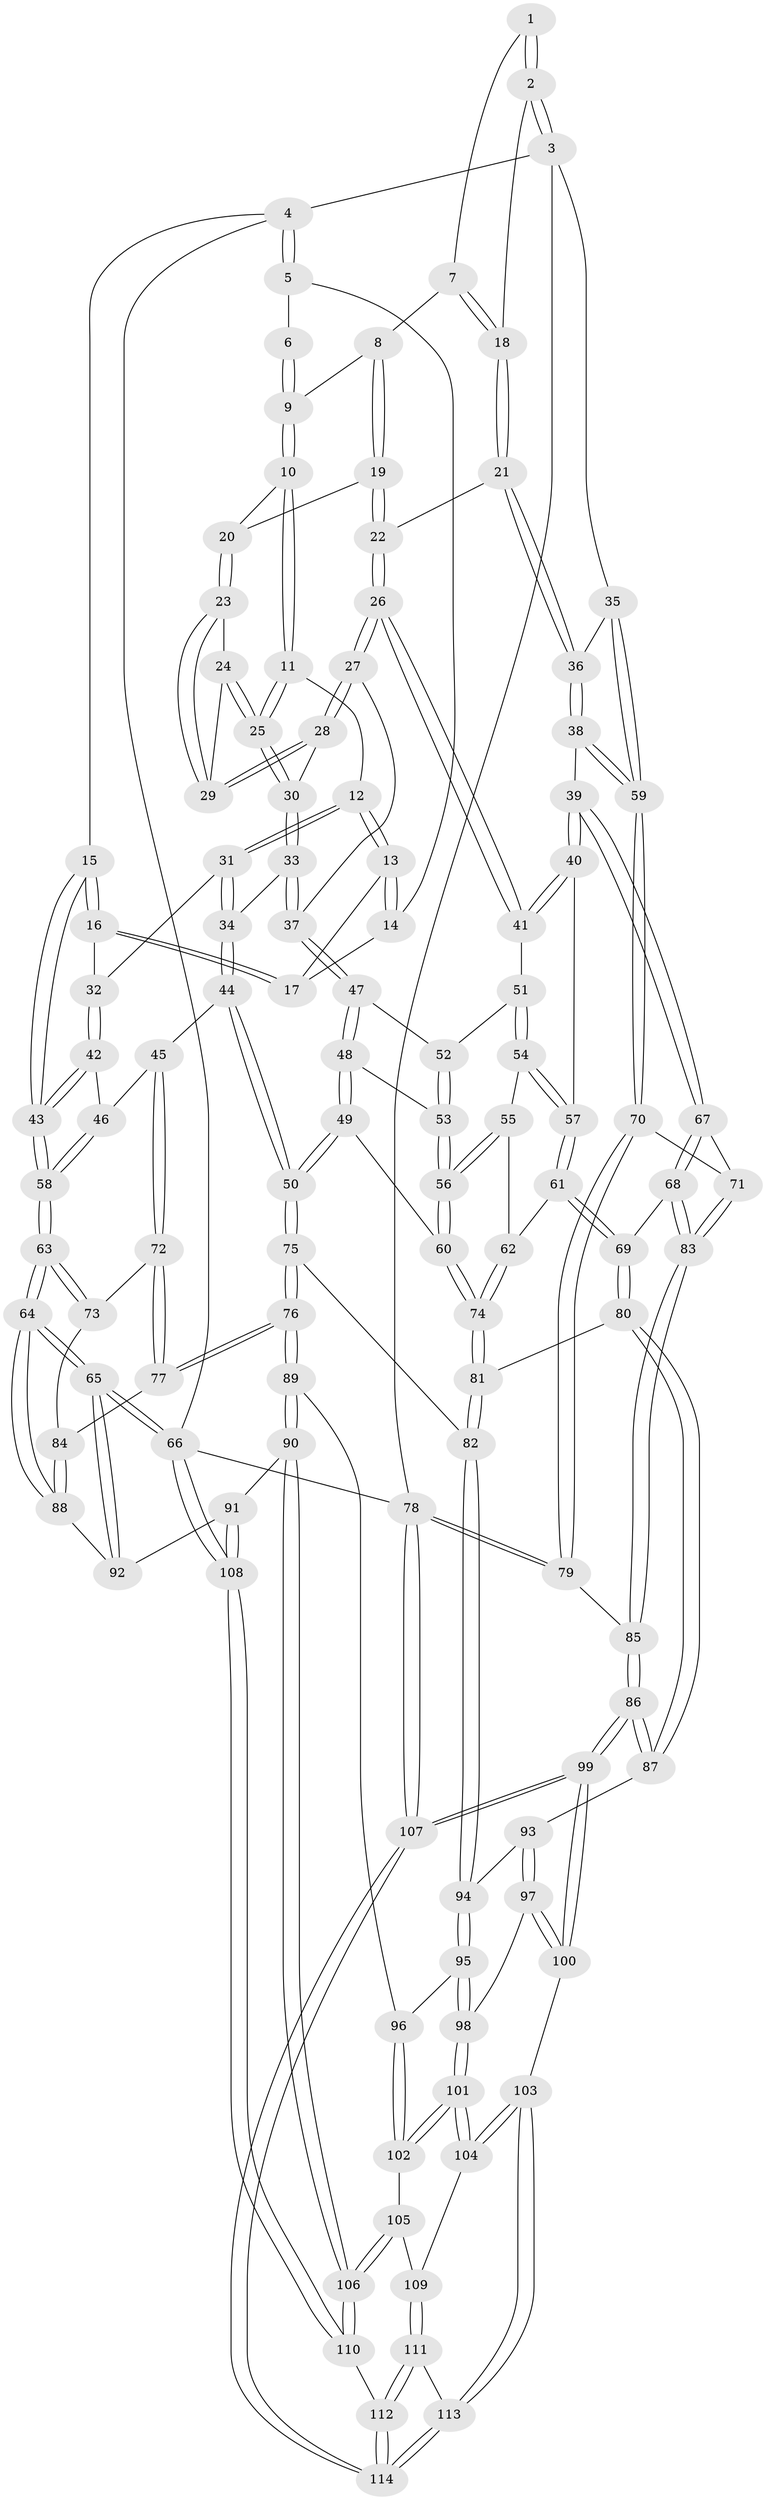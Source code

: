 // Generated by graph-tools (version 1.1) at 2025/51/03/09/25 03:51:12]
// undirected, 114 vertices, 282 edges
graph export_dot {
graph [start="1"]
  node [color=gray90,style=filled];
  1 [pos="+0.6254898525504329+0"];
  2 [pos="+1+0"];
  3 [pos="+1+0"];
  4 [pos="+0+0"];
  5 [pos="+0.29656153175013483+0"];
  6 [pos="+0.3695037768994115+0"];
  7 [pos="+0.6172621131715583+0"];
  8 [pos="+0.5571550588603484+0.05184576743957635"];
  9 [pos="+0.4013782943317506+0"];
  10 [pos="+0.4277274384675261+0.06249192001975343"];
  11 [pos="+0.36402931498609326+0.1500821488062203"];
  12 [pos="+0.3238275472915658+0.15381092316046768"];
  13 [pos="+0.30753304813395527+0.13967692443216911"];
  14 [pos="+0.28035151067911496+0"];
  15 [pos="+0+0"];
  16 [pos="+0.11073367360058453+0.13947524595428162"];
  17 [pos="+0.20498268115338544+0.11550292662256383"];
  18 [pos="+0.7234878220906809+0.15532749509029573"];
  19 [pos="+0.5470040707472252+0.07366190525776999"];
  20 [pos="+0.5010903064595524+0.0963660084228891"];
  21 [pos="+0.713071258473665+0.20495512750421274"];
  22 [pos="+0.7124270245689737+0.2052865945632465"];
  23 [pos="+0.5044971407324682+0.11364498584349823"];
  24 [pos="+0.4474362730733426+0.17353820028872247"];
  25 [pos="+0.4055541847709984+0.19393408897766562"];
  26 [pos="+0.6462149049438886+0.258243393377424"];
  27 [pos="+0.5815450179074456+0.23502051659828227"];
  28 [pos="+0.5629834839650725+0.22392612663736594"];
  29 [pos="+0.5251851774965092+0.16585035649201108"];
  30 [pos="+0.4212508148058981+0.22360044090416217"];
  31 [pos="+0.2685105033853033+0.26180761205578273"];
  32 [pos="+0.1705610860289385+0.2712372218959136"];
  33 [pos="+0.40536460327312485+0.3118116204197799"];
  34 [pos="+0.32052296750024273+0.31619094351596777"];
  35 [pos="+1+0"];
  36 [pos="+0.8343377263474424+0.26131446445118967"];
  37 [pos="+0.4157316737830702+0.32181444408706006"];
  38 [pos="+0.9139850521960624+0.41284542650167316"];
  39 [pos="+0.8083600440541255+0.47172832829694866"];
  40 [pos="+0.780340593468081+0.4675567693130475"];
  41 [pos="+0.641905643292625+0.27471312247535534"];
  42 [pos="+0.14233303222502874+0.3293826459385814"];
  43 [pos="+0+0.24017158147993986"];
  44 [pos="+0.2704586754388365+0.4766665553955343"];
  45 [pos="+0.19694323477311249+0.4647111944969418"];
  46 [pos="+0.14523629544282807+0.37706971574109355"];
  47 [pos="+0.4346518376925958+0.35343737069047676"];
  48 [pos="+0.4149624074256036+0.4224774594591989"];
  49 [pos="+0.36123439949880126+0.4857048658124563"];
  50 [pos="+0.3083475201361761+0.504820402656021"];
  51 [pos="+0.5925359208195553+0.36639944853361195"];
  52 [pos="+0.5773942318212225+0.372868925828776"];
  53 [pos="+0.5175984339330703+0.45934435324047523"];
  54 [pos="+0.6197478475988862+0.418723472185045"];
  55 [pos="+0.5986083309837534+0.48895727805958134"];
  56 [pos="+0.5096101549031352+0.5337262797328645"];
  57 [pos="+0.698780795372047+0.48558070492452443"];
  58 [pos="+0+0.48858906127895185"];
  59 [pos="+1+0.4876877250361577"];
  60 [pos="+0.5078170199231082+0.5383695038448353"];
  61 [pos="+0.6633413135725266+0.5511143923867405"];
  62 [pos="+0.6310380968930988+0.5493901999999848"];
  63 [pos="+0+0.5451216479148436"];
  64 [pos="+0+0.6066024624058798"];
  65 [pos="+0+0.9831728263709648"];
  66 [pos="+0+1"];
  67 [pos="+0.7958717161935837+0.5677464619274643"];
  68 [pos="+0.7475417455845854+0.618734798451648"];
  69 [pos="+0.6938008873522075+0.6164334223171547"];
  70 [pos="+1+0.5576460898060592"];
  71 [pos="+0.8593623288411686+0.6161510729805382"];
  72 [pos="+0.1526870132368644+0.5085639839135602"];
  73 [pos="+0.010565922801525783+0.551215489217099"];
  74 [pos="+0.5228795096654056+0.5911755364705438"];
  75 [pos="+0.31392863823423084+0.5481131647095822"];
  76 [pos="+0.28816758118944896+0.6779751866753554"];
  77 [pos="+0.16566534571054864+0.6408923930199982"];
  78 [pos="+1+1"];
  79 [pos="+1+0.5860905005302158"];
  80 [pos="+0.6485575821846122+0.671695687282167"];
  81 [pos="+0.5155165007916988+0.628862833193189"];
  82 [pos="+0.5035729654567517+0.6414739277257876"];
  83 [pos="+0.8156344342536023+0.7452462481160631"];
  84 [pos="+0.1266086226976752+0.6629192067084844"];
  85 [pos="+0.8198251614376456+0.7700097606071413"];
  86 [pos="+0.7965749084922262+0.8267940472574484"];
  87 [pos="+0.6535215720401233+0.6950662833170176"];
  88 [pos="+0.09967075492489036+0.7195931972922357"];
  89 [pos="+0.3128351792345138+0.7494445277293108"];
  90 [pos="+0.26317178605190594+0.8145116835533727"];
  91 [pos="+0.17246751301570323+0.8216297820360576"];
  92 [pos="+0.10799032338107355+0.7478765311980042"];
  93 [pos="+0.619424315803773+0.7362156697236221"];
  94 [pos="+0.4909272750698225+0.6700066745765685"];
  95 [pos="+0.47776358887006615+0.6962300377218572"];
  96 [pos="+0.3368549360190389+0.7497524966622674"];
  97 [pos="+0.5812079048784721+0.7959649871668002"];
  98 [pos="+0.5482100884850131+0.8030801456628899"];
  99 [pos="+0.7958848698842723+0.8445380840257272"];
  100 [pos="+0.7293883397803911+0.8513560529665374"];
  101 [pos="+0.5196869130534447+0.8725940726253962"];
  102 [pos="+0.44446647099020814+0.8542669540545031"];
  103 [pos="+0.595048411772813+0.9357349398363574"];
  104 [pos="+0.5213282792707209+0.8789867625105012"];
  105 [pos="+0.39735702440548637+0.9091206817850292"];
  106 [pos="+0.3058628500452531+0.947836302697442"];
  107 [pos="+1+1"];
  108 [pos="+0+1"];
  109 [pos="+0.4767674791000405+0.9474546662972686"];
  110 [pos="+0.30311584776096573+1"];
  111 [pos="+0.4401767631320554+1"];
  112 [pos="+0.3762458842353694+1"];
  113 [pos="+0.5951457657694005+0.9364853954025497"];
  114 [pos="+0.7302396441864618+1"];
  1 -- 2;
  1 -- 2;
  1 -- 7;
  2 -- 3;
  2 -- 3;
  2 -- 18;
  3 -- 4;
  3 -- 35;
  3 -- 78;
  4 -- 5;
  4 -- 5;
  4 -- 15;
  4 -- 66;
  5 -- 6;
  5 -- 14;
  6 -- 9;
  6 -- 9;
  7 -- 8;
  7 -- 18;
  7 -- 18;
  8 -- 9;
  8 -- 19;
  8 -- 19;
  9 -- 10;
  9 -- 10;
  10 -- 11;
  10 -- 11;
  10 -- 20;
  11 -- 12;
  11 -- 25;
  11 -- 25;
  12 -- 13;
  12 -- 13;
  12 -- 31;
  12 -- 31;
  13 -- 14;
  13 -- 14;
  13 -- 17;
  14 -- 17;
  15 -- 16;
  15 -- 16;
  15 -- 43;
  15 -- 43;
  16 -- 17;
  16 -- 17;
  16 -- 32;
  18 -- 21;
  18 -- 21;
  19 -- 20;
  19 -- 22;
  19 -- 22;
  20 -- 23;
  20 -- 23;
  21 -- 22;
  21 -- 36;
  21 -- 36;
  22 -- 26;
  22 -- 26;
  23 -- 24;
  23 -- 29;
  23 -- 29;
  24 -- 25;
  24 -- 25;
  24 -- 29;
  25 -- 30;
  25 -- 30;
  26 -- 27;
  26 -- 27;
  26 -- 41;
  26 -- 41;
  27 -- 28;
  27 -- 28;
  27 -- 37;
  28 -- 29;
  28 -- 29;
  28 -- 30;
  30 -- 33;
  30 -- 33;
  31 -- 32;
  31 -- 34;
  31 -- 34;
  32 -- 42;
  32 -- 42;
  33 -- 34;
  33 -- 37;
  33 -- 37;
  34 -- 44;
  34 -- 44;
  35 -- 36;
  35 -- 59;
  35 -- 59;
  36 -- 38;
  36 -- 38;
  37 -- 47;
  37 -- 47;
  38 -- 39;
  38 -- 59;
  38 -- 59;
  39 -- 40;
  39 -- 40;
  39 -- 67;
  39 -- 67;
  40 -- 41;
  40 -- 41;
  40 -- 57;
  41 -- 51;
  42 -- 43;
  42 -- 43;
  42 -- 46;
  43 -- 58;
  43 -- 58;
  44 -- 45;
  44 -- 50;
  44 -- 50;
  45 -- 46;
  45 -- 72;
  45 -- 72;
  46 -- 58;
  46 -- 58;
  47 -- 48;
  47 -- 48;
  47 -- 52;
  48 -- 49;
  48 -- 49;
  48 -- 53;
  49 -- 50;
  49 -- 50;
  49 -- 60;
  50 -- 75;
  50 -- 75;
  51 -- 52;
  51 -- 54;
  51 -- 54;
  52 -- 53;
  52 -- 53;
  53 -- 56;
  53 -- 56;
  54 -- 55;
  54 -- 57;
  54 -- 57;
  55 -- 56;
  55 -- 56;
  55 -- 62;
  56 -- 60;
  56 -- 60;
  57 -- 61;
  57 -- 61;
  58 -- 63;
  58 -- 63;
  59 -- 70;
  59 -- 70;
  60 -- 74;
  60 -- 74;
  61 -- 62;
  61 -- 69;
  61 -- 69;
  62 -- 74;
  62 -- 74;
  63 -- 64;
  63 -- 64;
  63 -- 73;
  63 -- 73;
  64 -- 65;
  64 -- 65;
  64 -- 88;
  64 -- 88;
  65 -- 66;
  65 -- 66;
  65 -- 92;
  65 -- 92;
  66 -- 108;
  66 -- 108;
  66 -- 78;
  67 -- 68;
  67 -- 68;
  67 -- 71;
  68 -- 69;
  68 -- 83;
  68 -- 83;
  69 -- 80;
  69 -- 80;
  70 -- 71;
  70 -- 79;
  70 -- 79;
  71 -- 83;
  71 -- 83;
  72 -- 73;
  72 -- 77;
  72 -- 77;
  73 -- 84;
  74 -- 81;
  74 -- 81;
  75 -- 76;
  75 -- 76;
  75 -- 82;
  76 -- 77;
  76 -- 77;
  76 -- 89;
  76 -- 89;
  77 -- 84;
  78 -- 79;
  78 -- 79;
  78 -- 107;
  78 -- 107;
  79 -- 85;
  80 -- 81;
  80 -- 87;
  80 -- 87;
  81 -- 82;
  81 -- 82;
  82 -- 94;
  82 -- 94;
  83 -- 85;
  83 -- 85;
  84 -- 88;
  84 -- 88;
  85 -- 86;
  85 -- 86;
  86 -- 87;
  86 -- 87;
  86 -- 99;
  86 -- 99;
  87 -- 93;
  88 -- 92;
  89 -- 90;
  89 -- 90;
  89 -- 96;
  90 -- 91;
  90 -- 106;
  90 -- 106;
  91 -- 92;
  91 -- 108;
  91 -- 108;
  93 -- 94;
  93 -- 97;
  93 -- 97;
  94 -- 95;
  94 -- 95;
  95 -- 96;
  95 -- 98;
  95 -- 98;
  96 -- 102;
  96 -- 102;
  97 -- 98;
  97 -- 100;
  97 -- 100;
  98 -- 101;
  98 -- 101;
  99 -- 100;
  99 -- 100;
  99 -- 107;
  99 -- 107;
  100 -- 103;
  101 -- 102;
  101 -- 102;
  101 -- 104;
  101 -- 104;
  102 -- 105;
  103 -- 104;
  103 -- 104;
  103 -- 113;
  103 -- 113;
  104 -- 109;
  105 -- 106;
  105 -- 106;
  105 -- 109;
  106 -- 110;
  106 -- 110;
  107 -- 114;
  107 -- 114;
  108 -- 110;
  108 -- 110;
  109 -- 111;
  109 -- 111;
  110 -- 112;
  111 -- 112;
  111 -- 112;
  111 -- 113;
  112 -- 114;
  112 -- 114;
  113 -- 114;
  113 -- 114;
}
